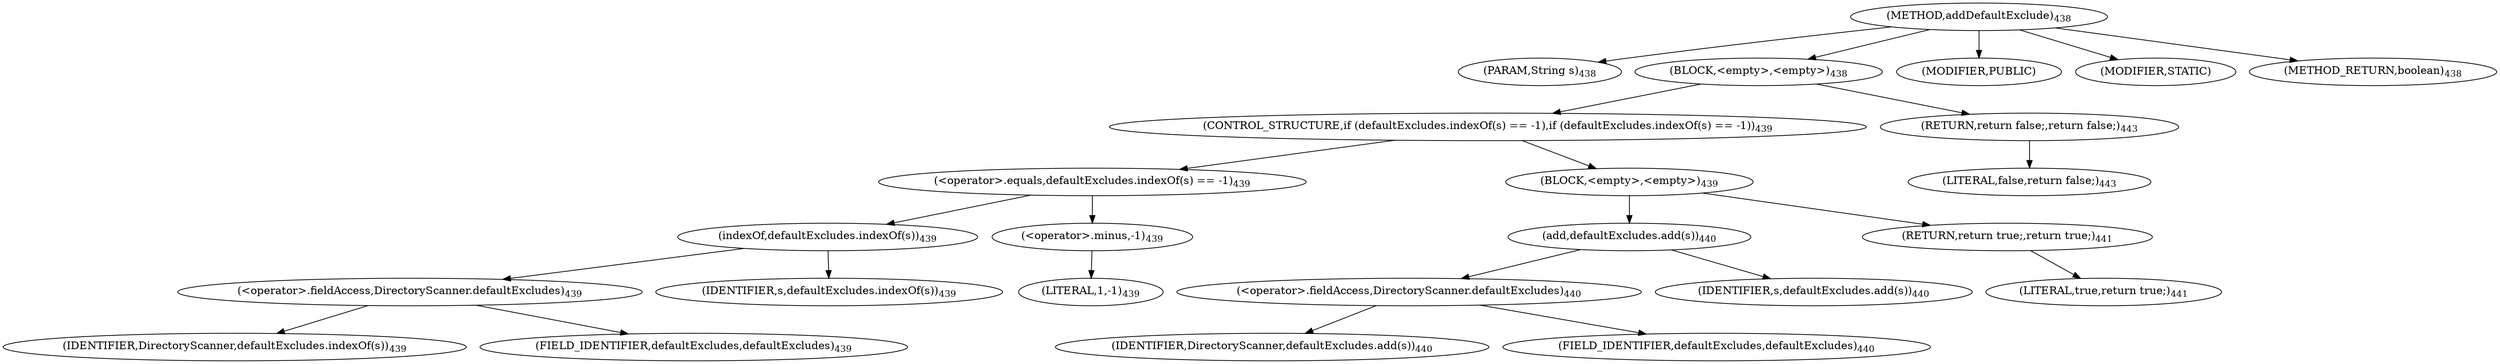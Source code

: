digraph "addDefaultExclude" {  
"333" [label = <(METHOD,addDefaultExclude)<SUB>438</SUB>> ]
"334" [label = <(PARAM,String s)<SUB>438</SUB>> ]
"335" [label = <(BLOCK,&lt;empty&gt;,&lt;empty&gt;)<SUB>438</SUB>> ]
"336" [label = <(CONTROL_STRUCTURE,if (defaultExcludes.indexOf(s) == -1),if (defaultExcludes.indexOf(s) == -1))<SUB>439</SUB>> ]
"337" [label = <(&lt;operator&gt;.equals,defaultExcludes.indexOf(s) == -1)<SUB>439</SUB>> ]
"338" [label = <(indexOf,defaultExcludes.indexOf(s))<SUB>439</SUB>> ]
"339" [label = <(&lt;operator&gt;.fieldAccess,DirectoryScanner.defaultExcludes)<SUB>439</SUB>> ]
"340" [label = <(IDENTIFIER,DirectoryScanner,defaultExcludes.indexOf(s))<SUB>439</SUB>> ]
"341" [label = <(FIELD_IDENTIFIER,defaultExcludes,defaultExcludes)<SUB>439</SUB>> ]
"342" [label = <(IDENTIFIER,s,defaultExcludes.indexOf(s))<SUB>439</SUB>> ]
"343" [label = <(&lt;operator&gt;.minus,-1)<SUB>439</SUB>> ]
"344" [label = <(LITERAL,1,-1)<SUB>439</SUB>> ]
"345" [label = <(BLOCK,&lt;empty&gt;,&lt;empty&gt;)<SUB>439</SUB>> ]
"346" [label = <(add,defaultExcludes.add(s))<SUB>440</SUB>> ]
"347" [label = <(&lt;operator&gt;.fieldAccess,DirectoryScanner.defaultExcludes)<SUB>440</SUB>> ]
"348" [label = <(IDENTIFIER,DirectoryScanner,defaultExcludes.add(s))<SUB>440</SUB>> ]
"349" [label = <(FIELD_IDENTIFIER,defaultExcludes,defaultExcludes)<SUB>440</SUB>> ]
"350" [label = <(IDENTIFIER,s,defaultExcludes.add(s))<SUB>440</SUB>> ]
"351" [label = <(RETURN,return true;,return true;)<SUB>441</SUB>> ]
"352" [label = <(LITERAL,true,return true;)<SUB>441</SUB>> ]
"353" [label = <(RETURN,return false;,return false;)<SUB>443</SUB>> ]
"354" [label = <(LITERAL,false,return false;)<SUB>443</SUB>> ]
"355" [label = <(MODIFIER,PUBLIC)> ]
"356" [label = <(MODIFIER,STATIC)> ]
"357" [label = <(METHOD_RETURN,boolean)<SUB>438</SUB>> ]
  "333" -> "334" 
  "333" -> "335" 
  "333" -> "355" 
  "333" -> "356" 
  "333" -> "357" 
  "335" -> "336" 
  "335" -> "353" 
  "336" -> "337" 
  "336" -> "345" 
  "337" -> "338" 
  "337" -> "343" 
  "338" -> "339" 
  "338" -> "342" 
  "339" -> "340" 
  "339" -> "341" 
  "343" -> "344" 
  "345" -> "346" 
  "345" -> "351" 
  "346" -> "347" 
  "346" -> "350" 
  "347" -> "348" 
  "347" -> "349" 
  "351" -> "352" 
  "353" -> "354" 
}
